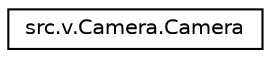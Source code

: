 digraph "Graphical Class Hierarchy"
{
  edge [fontname="Helvetica",fontsize="10",labelfontname="Helvetica",labelfontsize="10"];
  node [fontname="Helvetica",fontsize="10",shape=record];
  rankdir="LR";
  Node1 [label="src.v.Camera.Camera",height=0.2,width=0.4,color="black", fillcolor="white", style="filled",URL="$classsrc_1_1v_1_1_camera_1_1_camera.html"];
}
